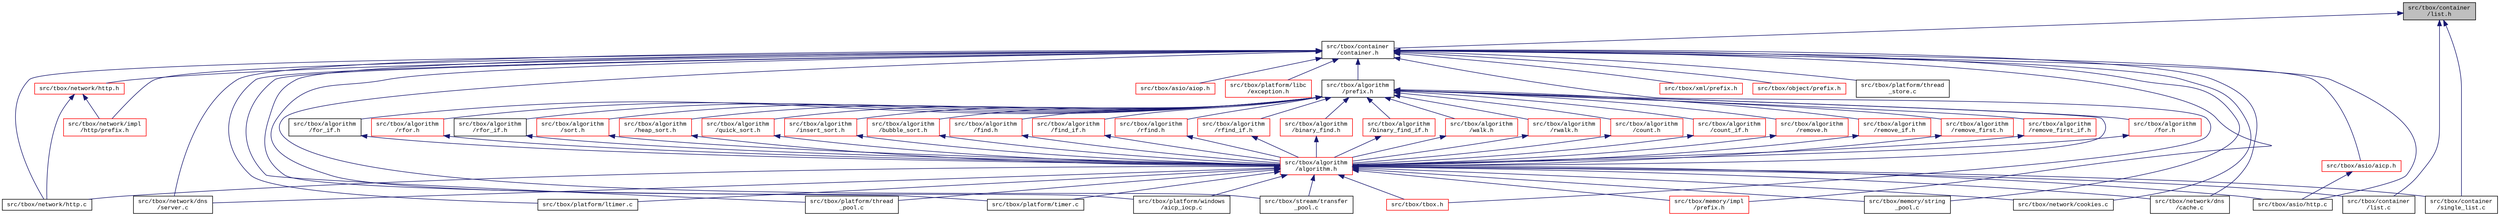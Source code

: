 digraph "src/tbox/container/list.h"
{
  edge [fontname="CourierNew",fontsize="10",labelfontname="CourierNew",labelfontsize="10"];
  node [fontname="CourierNew",fontsize="10",shape=record];
  Node1 [label="src/tbox/container\l/list.h",height=0.2,width=0.4,color="black", fillcolor="grey75", style="filled" fontcolor="black"];
  Node1 -> Node2 [dir="back",color="midnightblue",fontsize="10",style="solid",fontname="CourierNew"];
  Node2 [label="src/tbox/container\l/container.h",height=0.2,width=0.4,color="black", fillcolor="white", style="filled",URL="$d4/ddd/container_8h.html"];
  Node2 -> Node3 [dir="back",color="midnightblue",fontsize="10",style="solid",fontname="CourierNew"];
  Node3 [label="src/tbox/algorithm\l/prefix.h",height=0.2,width=0.4,color="black", fillcolor="white", style="filled",URL="$d6/dce/algorithm_2prefix_8h_source.html"];
  Node3 -> Node4 [dir="back",color="midnightblue",fontsize="10",style="solid",fontname="CourierNew"];
  Node4 [label="src/tbox/algorithm\l/algorithm.h",height=0.2,width=0.4,color="red", fillcolor="white", style="filled",URL="$df/dd9/algorithm_8h.html"];
  Node4 -> Node5 [dir="back",color="midnightblue",fontsize="10",style="solid",fontname="CourierNew"];
  Node5 [label="src/tbox/asio/http.c",height=0.2,width=0.4,color="black", fillcolor="white", style="filled",URL="$dc/d2c/asio_2http_8c_source.html"];
  Node4 -> Node6 [dir="back",color="midnightblue",fontsize="10",style="solid",fontname="CourierNew"];
  Node6 [label="src/tbox/container\l/list.c",height=0.2,width=0.4,color="black", fillcolor="white", style="filled",URL="$d7/d40/list_8c.html"];
  Node4 -> Node7 [dir="back",color="midnightblue",fontsize="10",style="solid",fontname="CourierNew"];
  Node7 [label="src/tbox/container\l/single_list.c",height=0.2,width=0.4,color="black", fillcolor="white", style="filled",URL="$d6/dc3/single__list_8c.html"];
  Node4 -> Node8 [dir="back",color="midnightblue",fontsize="10",style="solid",fontname="CourierNew"];
  Node8 [label="src/tbox/memory/impl\l/prefix.h",height=0.2,width=0.4,color="red", fillcolor="white", style="filled",URL="$d8/dad/memory_2impl_2prefix_8h_source.html"];
  Node4 -> Node9 [dir="back",color="midnightblue",fontsize="10",style="solid",fontname="CourierNew"];
  Node9 [label="src/tbox/memory/string\l_pool.c",height=0.2,width=0.4,color="black", fillcolor="white", style="filled",URL="$d3/d3f/string__pool_8c.html"];
  Node4 -> Node10 [dir="back",color="midnightblue",fontsize="10",style="solid",fontname="CourierNew"];
  Node10 [label="src/tbox/network/cookies.c",height=0.2,width=0.4,color="black", fillcolor="white", style="filled",URL="$db/d79/cookies_8c.html"];
  Node4 -> Node11 [dir="back",color="midnightblue",fontsize="10",style="solid",fontname="CourierNew"];
  Node11 [label="src/tbox/network/dns\l/cache.c",height=0.2,width=0.4,color="black", fillcolor="white", style="filled",URL="$d0/d49/network_2dns_2cache_8c_source.html"];
  Node4 -> Node12 [dir="back",color="midnightblue",fontsize="10",style="solid",fontname="CourierNew"];
  Node12 [label="src/tbox/network/dns\l/server.c",height=0.2,width=0.4,color="black", fillcolor="white", style="filled",URL="$d1/d20/server_8c.html"];
  Node4 -> Node13 [dir="back",color="midnightblue",fontsize="10",style="solid",fontname="CourierNew"];
  Node13 [label="src/tbox/network/http.c",height=0.2,width=0.4,color="black", fillcolor="white", style="filled",URL="$d1/daa/network_2http_8c_source.html"];
  Node4 -> Node14 [dir="back",color="midnightblue",fontsize="10",style="solid",fontname="CourierNew"];
  Node14 [label="src/tbox/platform/ltimer.c",height=0.2,width=0.4,color="black", fillcolor="white", style="filled",URL="$d7/d10/ltimer_8c.html"];
  Node4 -> Node15 [dir="back",color="midnightblue",fontsize="10",style="solid",fontname="CourierNew"];
  Node15 [label="src/tbox/platform/thread\l_pool.c",height=0.2,width=0.4,color="black", fillcolor="white", style="filled",URL="$db/d84/thread__pool_8c.html"];
  Node4 -> Node16 [dir="back",color="midnightblue",fontsize="10",style="solid",fontname="CourierNew"];
  Node16 [label="src/tbox/platform/timer.c",height=0.2,width=0.4,color="black", fillcolor="white", style="filled",URL="$df/d41/timer_8c.html"];
  Node4 -> Node17 [dir="back",color="midnightblue",fontsize="10",style="solid",fontname="CourierNew"];
  Node17 [label="src/tbox/platform/windows\l/aicp_iocp.c",height=0.2,width=0.4,color="black", fillcolor="white", style="filled",URL="$da/d07/aicp__iocp_8c.html"];
  Node4 -> Node18 [dir="back",color="midnightblue",fontsize="10",style="solid",fontname="CourierNew"];
  Node18 [label="src/tbox/stream/transfer\l_pool.c",height=0.2,width=0.4,color="black", fillcolor="white", style="filled",URL="$d0/d9e/transfer__pool_8c.html"];
  Node4 -> Node19 [dir="back",color="midnightblue",fontsize="10",style="solid",fontname="CourierNew"];
  Node19 [label="src/tbox/tbox.h",height=0.2,width=0.4,color="red", fillcolor="white", style="filled",URL="$da/dec/tbox_8h.html"];
  Node3 -> Node20 [dir="back",color="midnightblue",fontsize="10",style="solid",fontname="CourierNew"];
  Node20 [label="src/tbox/algorithm\l/for.h",height=0.2,width=0.4,color="red", fillcolor="white", style="filled",URL="$d5/da8/for_8h.html"];
  Node20 -> Node4 [dir="back",color="midnightblue",fontsize="10",style="solid",fontname="CourierNew"];
  Node3 -> Node21 [dir="back",color="midnightblue",fontsize="10",style="solid",fontname="CourierNew"];
  Node21 [label="src/tbox/algorithm\l/for_if.h",height=0.2,width=0.4,color="black", fillcolor="white", style="filled",URL="$dd/de1/for__if_8h.html"];
  Node21 -> Node4 [dir="back",color="midnightblue",fontsize="10",style="solid",fontname="CourierNew"];
  Node3 -> Node22 [dir="back",color="midnightblue",fontsize="10",style="solid",fontname="CourierNew"];
  Node22 [label="src/tbox/algorithm\l/rfor.h",height=0.2,width=0.4,color="red", fillcolor="white", style="filled",URL="$d9/d21/rfor_8h.html"];
  Node22 -> Node4 [dir="back",color="midnightblue",fontsize="10",style="solid",fontname="CourierNew"];
  Node3 -> Node23 [dir="back",color="midnightblue",fontsize="10",style="solid",fontname="CourierNew"];
  Node23 [label="src/tbox/algorithm\l/rfor_if.h",height=0.2,width=0.4,color="black", fillcolor="white", style="filled",URL="$d7/d9c/rfor__if_8h.html"];
  Node23 -> Node4 [dir="back",color="midnightblue",fontsize="10",style="solid",fontname="CourierNew"];
  Node3 -> Node24 [dir="back",color="midnightblue",fontsize="10",style="solid",fontname="CourierNew"];
  Node24 [label="src/tbox/algorithm\l/sort.h",height=0.2,width=0.4,color="red", fillcolor="white", style="filled",URL="$d7/d50/sort_8h.html"];
  Node24 -> Node4 [dir="back",color="midnightblue",fontsize="10",style="solid",fontname="CourierNew"];
  Node3 -> Node25 [dir="back",color="midnightblue",fontsize="10",style="solid",fontname="CourierNew"];
  Node25 [label="src/tbox/algorithm\l/heap_sort.h",height=0.2,width=0.4,color="red", fillcolor="white", style="filled",URL="$d4/dfb/heap__sort_8h.html"];
  Node25 -> Node4 [dir="back",color="midnightblue",fontsize="10",style="solid",fontname="CourierNew"];
  Node3 -> Node26 [dir="back",color="midnightblue",fontsize="10",style="solid",fontname="CourierNew"];
  Node26 [label="src/tbox/algorithm\l/quick_sort.h",height=0.2,width=0.4,color="red", fillcolor="white", style="filled",URL="$d6/da1/quick__sort_8h.html"];
  Node26 -> Node4 [dir="back",color="midnightblue",fontsize="10",style="solid",fontname="CourierNew"];
  Node3 -> Node27 [dir="back",color="midnightblue",fontsize="10",style="solid",fontname="CourierNew"];
  Node27 [label="src/tbox/algorithm\l/insert_sort.h",height=0.2,width=0.4,color="red", fillcolor="white", style="filled",URL="$d0/d3a/insert__sort_8h.html"];
  Node27 -> Node4 [dir="back",color="midnightblue",fontsize="10",style="solid",fontname="CourierNew"];
  Node3 -> Node28 [dir="back",color="midnightblue",fontsize="10",style="solid",fontname="CourierNew"];
  Node28 [label="src/tbox/algorithm\l/bubble_sort.h",height=0.2,width=0.4,color="red", fillcolor="white", style="filled",URL="$df/d49/bubble__sort_8h.html"];
  Node28 -> Node4 [dir="back",color="midnightblue",fontsize="10",style="solid",fontname="CourierNew"];
  Node3 -> Node29 [dir="back",color="midnightblue",fontsize="10",style="solid",fontname="CourierNew"];
  Node29 [label="src/tbox/algorithm\l/find.h",height=0.2,width=0.4,color="red", fillcolor="white", style="filled",URL="$d6/db2/find_8h.html"];
  Node29 -> Node4 [dir="back",color="midnightblue",fontsize="10",style="solid",fontname="CourierNew"];
  Node3 -> Node30 [dir="back",color="midnightblue",fontsize="10",style="solid",fontname="CourierNew"];
  Node30 [label="src/tbox/algorithm\l/find_if.h",height=0.2,width=0.4,color="red", fillcolor="white", style="filled",URL="$d1/d0f/find__if_8h.html"];
  Node30 -> Node4 [dir="back",color="midnightblue",fontsize="10",style="solid",fontname="CourierNew"];
  Node3 -> Node31 [dir="back",color="midnightblue",fontsize="10",style="solid",fontname="CourierNew"];
  Node31 [label="src/tbox/algorithm\l/rfind.h",height=0.2,width=0.4,color="red", fillcolor="white", style="filled",URL="$d5/d50/rfind_8h.html"];
  Node31 -> Node4 [dir="back",color="midnightblue",fontsize="10",style="solid",fontname="CourierNew"];
  Node3 -> Node32 [dir="back",color="midnightblue",fontsize="10",style="solid",fontname="CourierNew"];
  Node32 [label="src/tbox/algorithm\l/rfind_if.h",height=0.2,width=0.4,color="red", fillcolor="white", style="filled",URL="$da/d6d/rfind__if_8h.html"];
  Node32 -> Node4 [dir="back",color="midnightblue",fontsize="10",style="solid",fontname="CourierNew"];
  Node3 -> Node33 [dir="back",color="midnightblue",fontsize="10",style="solid",fontname="CourierNew"];
  Node33 [label="src/tbox/algorithm\l/binary_find.h",height=0.2,width=0.4,color="red", fillcolor="white", style="filled",URL="$da/d86/binary__find_8h.html"];
  Node33 -> Node4 [dir="back",color="midnightblue",fontsize="10",style="solid",fontname="CourierNew"];
  Node3 -> Node34 [dir="back",color="midnightblue",fontsize="10",style="solid",fontname="CourierNew"];
  Node34 [label="src/tbox/algorithm\l/binary_find_if.h",height=0.2,width=0.4,color="red", fillcolor="white", style="filled",URL="$da/d27/binary__find__if_8h.html"];
  Node34 -> Node4 [dir="back",color="midnightblue",fontsize="10",style="solid",fontname="CourierNew"];
  Node3 -> Node35 [dir="back",color="midnightblue",fontsize="10",style="solid",fontname="CourierNew"];
  Node35 [label="src/tbox/algorithm\l/walk.h",height=0.2,width=0.4,color="red", fillcolor="white", style="filled",URL="$de/d1a/walk_8h.html"];
  Node35 -> Node4 [dir="back",color="midnightblue",fontsize="10",style="solid",fontname="CourierNew"];
  Node3 -> Node36 [dir="back",color="midnightblue",fontsize="10",style="solid",fontname="CourierNew"];
  Node36 [label="src/tbox/algorithm\l/rwalk.h",height=0.2,width=0.4,color="red", fillcolor="white", style="filled",URL="$d8/d5a/rwalk_8h.html"];
  Node36 -> Node4 [dir="back",color="midnightblue",fontsize="10",style="solid",fontname="CourierNew"];
  Node3 -> Node37 [dir="back",color="midnightblue",fontsize="10",style="solid",fontname="CourierNew"];
  Node37 [label="src/tbox/algorithm\l/count.h",height=0.2,width=0.4,color="red", fillcolor="white", style="filled",URL="$d3/d6c/count_8h.html"];
  Node37 -> Node4 [dir="back",color="midnightblue",fontsize="10",style="solid",fontname="CourierNew"];
  Node3 -> Node38 [dir="back",color="midnightblue",fontsize="10",style="solid",fontname="CourierNew"];
  Node38 [label="src/tbox/algorithm\l/count_if.h",height=0.2,width=0.4,color="red", fillcolor="white", style="filled",URL="$d2/da2/count__if_8h.html"];
  Node38 -> Node4 [dir="back",color="midnightblue",fontsize="10",style="solid",fontname="CourierNew"];
  Node3 -> Node39 [dir="back",color="midnightblue",fontsize="10",style="solid",fontname="CourierNew"];
  Node39 [label="src/tbox/algorithm\l/remove.h",height=0.2,width=0.4,color="red", fillcolor="white", style="filled",URL="$df/d8a/remove_8h.html"];
  Node39 -> Node4 [dir="back",color="midnightblue",fontsize="10",style="solid",fontname="CourierNew"];
  Node3 -> Node40 [dir="back",color="midnightblue",fontsize="10",style="solid",fontname="CourierNew"];
  Node40 [label="src/tbox/algorithm\l/remove_if.h",height=0.2,width=0.4,color="red", fillcolor="white", style="filled",URL="$d5/d95/remove__if_8h.html"];
  Node40 -> Node4 [dir="back",color="midnightblue",fontsize="10",style="solid",fontname="CourierNew"];
  Node3 -> Node41 [dir="back",color="midnightblue",fontsize="10",style="solid",fontname="CourierNew"];
  Node41 [label="src/tbox/algorithm\l/remove_first.h",height=0.2,width=0.4,color="red", fillcolor="white", style="filled",URL="$d1/d49/remove__first_8h.html"];
  Node41 -> Node4 [dir="back",color="midnightblue",fontsize="10",style="solid",fontname="CourierNew"];
  Node3 -> Node42 [dir="back",color="midnightblue",fontsize="10",style="solid",fontname="CourierNew"];
  Node42 [label="src/tbox/algorithm\l/remove_first_if.h",height=0.2,width=0.4,color="red", fillcolor="white", style="filled",URL="$d1/d00/remove__first__if_8h.html"];
  Node42 -> Node4 [dir="back",color="midnightblue",fontsize="10",style="solid",fontname="CourierNew"];
  Node2 -> Node43 [dir="back",color="midnightblue",fontsize="10",style="solid",fontname="CourierNew"];
  Node43 [label="src/tbox/asio/aicp.h",height=0.2,width=0.4,color="red", fillcolor="white", style="filled",URL="$dd/dd5/aicp_8h.html"];
  Node43 -> Node5 [dir="back",color="midnightblue",fontsize="10",style="solid",fontname="CourierNew"];
  Node2 -> Node44 [dir="back",color="midnightblue",fontsize="10",style="solid",fontname="CourierNew"];
  Node44 [label="src/tbox/asio/aiop.h",height=0.2,width=0.4,color="red", fillcolor="white", style="filled",URL="$db/d08/aiop_8h.html"];
  Node2 -> Node45 [dir="back",color="midnightblue",fontsize="10",style="solid",fontname="CourierNew"];
  Node45 [label="src/tbox/platform/libc\l/exception.h",height=0.2,width=0.4,color="red", fillcolor="white", style="filled",URL="$dc/da7/libc_2exception_8h_source.html"];
  Node2 -> Node46 [dir="back",color="midnightblue",fontsize="10",style="solid",fontname="CourierNew"];
  Node46 [label="src/tbox/network/http.h",height=0.2,width=0.4,color="red", fillcolor="white", style="filled",URL="$d0/ded/network_2http_8h_source.html"];
  Node46 -> Node47 [dir="back",color="midnightblue",fontsize="10",style="solid",fontname="CourierNew"];
  Node47 [label="src/tbox/network/impl\l/http/prefix.h",height=0.2,width=0.4,color="red", fillcolor="white", style="filled",URL="$d7/d64/network_2impl_2http_2prefix_8h_source.html"];
  Node46 -> Node13 [dir="back",color="midnightblue",fontsize="10",style="solid",fontname="CourierNew"];
  Node2 -> Node5 [dir="back",color="midnightblue",fontsize="10",style="solid",fontname="CourierNew"];
  Node2 -> Node47 [dir="back",color="midnightblue",fontsize="10",style="solid",fontname="CourierNew"];
  Node2 -> Node48 [dir="back",color="midnightblue",fontsize="10",style="solid",fontname="CourierNew"];
  Node48 [label="src/tbox/xml/prefix.h",height=0.2,width=0.4,color="red", fillcolor="white", style="filled",URL="$d1/d9b/xml_2prefix_8h_source.html"];
  Node2 -> Node49 [dir="back",color="midnightblue",fontsize="10",style="solid",fontname="CourierNew"];
  Node49 [label="src/tbox/object/prefix.h",height=0.2,width=0.4,color="red", fillcolor="white", style="filled",URL="$d7/d74/object_2prefix_8h_source.html"];
  Node2 -> Node8 [dir="back",color="midnightblue",fontsize="10",style="solid",fontname="CourierNew"];
  Node2 -> Node9 [dir="back",color="midnightblue",fontsize="10",style="solid",fontname="CourierNew"];
  Node2 -> Node10 [dir="back",color="midnightblue",fontsize="10",style="solid",fontname="CourierNew"];
  Node2 -> Node11 [dir="back",color="midnightblue",fontsize="10",style="solid",fontname="CourierNew"];
  Node2 -> Node12 [dir="back",color="midnightblue",fontsize="10",style="solid",fontname="CourierNew"];
  Node2 -> Node13 [dir="back",color="midnightblue",fontsize="10",style="solid",fontname="CourierNew"];
  Node2 -> Node14 [dir="back",color="midnightblue",fontsize="10",style="solid",fontname="CourierNew"];
  Node2 -> Node15 [dir="back",color="midnightblue",fontsize="10",style="solid",fontname="CourierNew"];
  Node2 -> Node50 [dir="back",color="midnightblue",fontsize="10",style="solid",fontname="CourierNew"];
  Node50 [label="src/tbox/platform/thread\l_store.c",height=0.2,width=0.4,color="black", fillcolor="white", style="filled",URL="$d6/dfa/thread__store_8c_source.html"];
  Node2 -> Node16 [dir="back",color="midnightblue",fontsize="10",style="solid",fontname="CourierNew"];
  Node2 -> Node17 [dir="back",color="midnightblue",fontsize="10",style="solid",fontname="CourierNew"];
  Node2 -> Node18 [dir="back",color="midnightblue",fontsize="10",style="solid",fontname="CourierNew"];
  Node2 -> Node19 [dir="back",color="midnightblue",fontsize="10",style="solid",fontname="CourierNew"];
  Node1 -> Node6 [dir="back",color="midnightblue",fontsize="10",style="solid",fontname="CourierNew"];
  Node1 -> Node7 [dir="back",color="midnightblue",fontsize="10",style="solid",fontname="CourierNew"];
}
